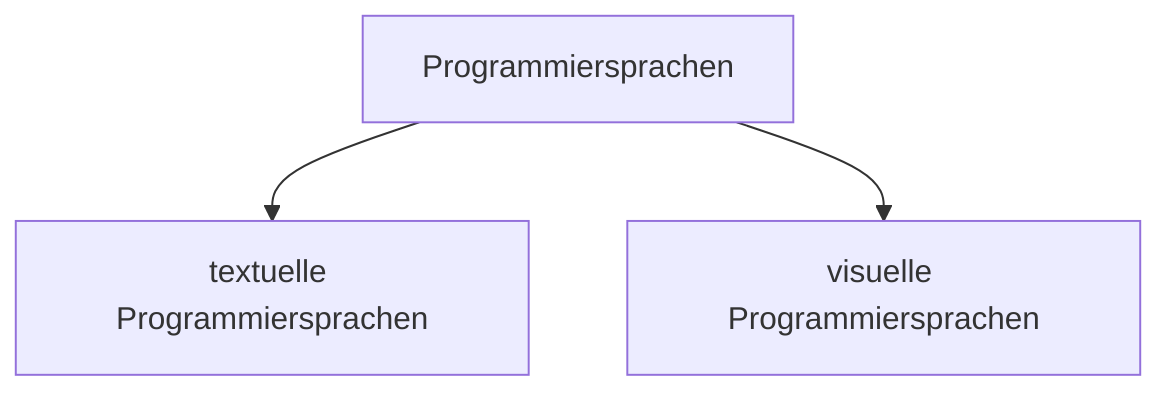 flowchart TB
A["Programmiersprachen"] --> B["textuelle Programmiersprachen"]
A--> CL["visuelle Programmiersprachen"]